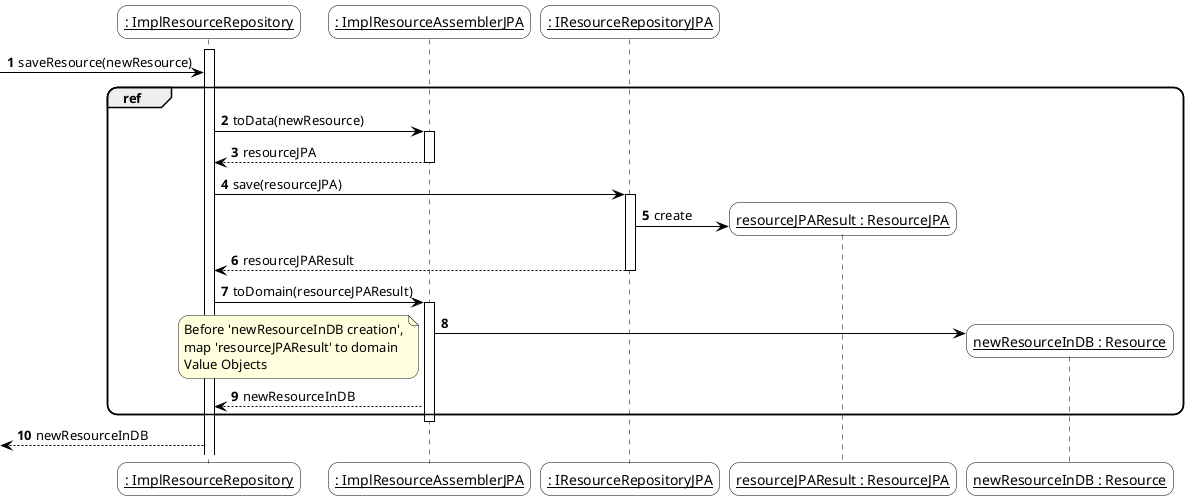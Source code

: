 @startuml
'https://plantuml.com/sequence-diagramskinparam sequenceArrowThickness 2
skinparam roundcorner 20
skinparam maxmessagesize 0
skinparam sequenceParticipant underline
skinparam sequence {
ArrowColor black
ActorBorderColor #black
LifeLineBorderColor black
LifeLineBackgroundColor white
ParticipantBorderColor black
ParticipantBackgroundColor #transparent
ParticipantFontName Aapex
ParticipantFontSize 14
ParticipantFontColor black
ActorBackgroundColor #transparent
ActorFontColor black
ActorFontSize 14
ActorFontName Aapex
}
autonumber


activate ": ImplResourceRepository"
-> ": ImplResourceRepository" : saveResource(newResource)

    group ref

        ": ImplResourceRepository" -> ": ImplResourceAssemblerJPA" ++ : toData(newResource)

        ": ImplResourceAssemblerJPA" --> ": ImplResourceRepository" : resourceJPA

        deactivate

        ": ImplResourceRepository" -> ": IResourceRepositoryJPA" ++ : save(resourceJPA)

        ": IResourceRepositoryJPA" -> "resourceJPAResult : ResourceJPA" ** : create

        ": IResourceRepositoryJPA" --> ": ImplResourceRepository" : resourceJPAResult

        deactivate

        ": ImplResourceRepository" -> ": ImplResourceAssemblerJPA" ++ : toDomain(resourceJPAResult)

        ": ImplResourceAssemblerJPA" -> "newResourceInDB : Resource" **

        note left
            Before 'newResourceInDB creation',
            map 'resourceJPAResult' to domain
            Value Objects
        endnote

        ": ImplResourceAssemblerJPA" --> ": ImplResourceRepository" : newResourceInDB

    end ref

deactivate

<-- ": ImplResourceRepository" : newResourceInDB

@enduml
